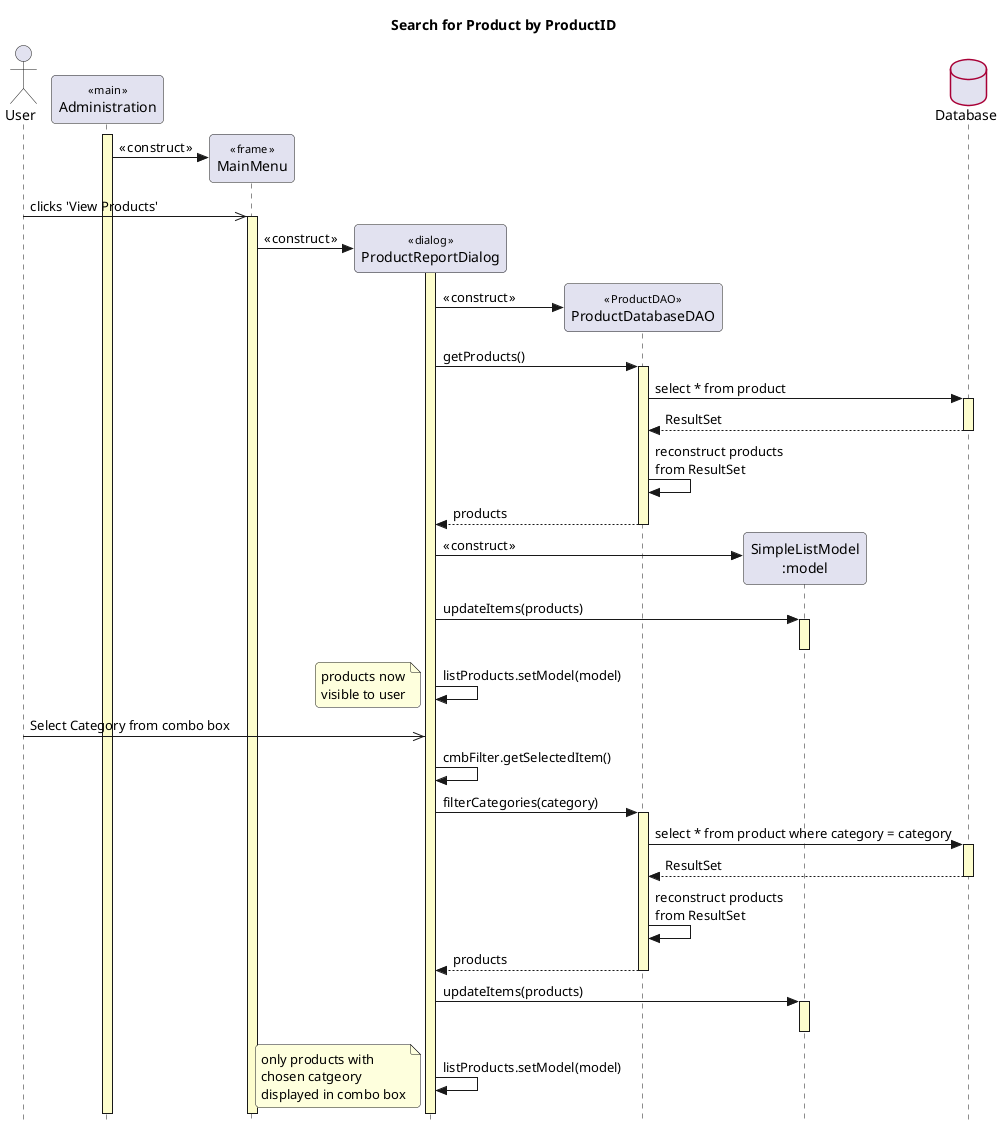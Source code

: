 @startuml

' style tweaks to make the diagram a little more readable
skinparam {
	Style strictuml
	RoundCorner 8

	Sequence {
		' make activations yellow too
		LifeLineBackgroundColor #FDFDCD

		' make stereotypes less ugly
		Stereotype {
			Font {
				Size 11
				Style plain
			}
		}
	}

	DatabaseBorderColor #A80036

}

title Search for Product by ProductID

actor User as user
participant "Administration" as main << main >>
participant "MainMenu" as menu << frame >>
participant "ProductReportDialog" as dialog << dialog >>
participant "ProductDatabaseDAO" as dao << ProductDAO >>
participant "SimpleListModel\n:model" as model
database "Database" as db

main++
create menu
main -> menu : « construct »


user ->> menu : clicks 'View Products'
menu++


create dialog
menu -> dialog++ : « construct »


create dao
dialog -> dao : « construct »

dialog -> dao++ : getProducts()
dao -> db++ : select * from product
return ResultSet
dao -> dao : reconstruct products\nfrom ResultSet
return products

create model
dialog -> model : « construct »
dialog -> model++ : updateItems(products)
model--
dialog -> dialog : listProducts.setModel(model)

note left : products now\nvisible to user

user ->> dialog :Select Category from combo box

dialog -> dialog : cmbFilter.getSelectedItem()
'if box for if value isn't valid?

dialog -> dao++ :filterCategories(category)
dao -> db++ :select * from product where category = category
return ResultSet
dao -> dao : reconstruct products\nfrom ResultSet
return products
db--
dao--

dialog -> model++ :updateItems(products)
model--
dialog -> dialog :listProducts.setModel(model)
note left : only products with\nchosen catgeory\ndisplayed in combo box


@enduml
